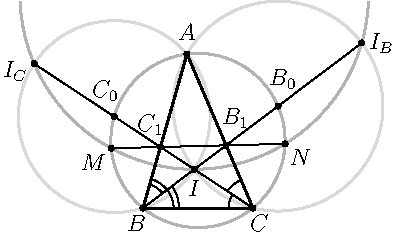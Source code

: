 import geometry;

real size = 7cm;
size(size);
var mr = size / 13;

point B = (0, 0), C = (5, 0), A = (2, 7);

triangle ABC = triangle(A, B, C);

point
    I = incenter(ABC),
    I_B = excenter(ABC.AC),
    I_C = excenter(ABC.AB),
    B_1 = bisectorpoint(ABC.AC),
    C_1 = bisectorpoint(ABC.AB);

circle circumABC = circumcircle(ABC);

point B_0 = (I + I_B) / 2, C_0 = (I + I_C) / 2;

point[] MN_set = intersectionpoints(circumABC, line(B_1, C_1));
point M = MN_set[0], N = MN_set[1];

pen gray = gray(0.7);

draw(circumABC, gray+linewidth(1));
draw(circumcircle(A, B, I), gray(0.85)+linewidth(1));
draw(circumcircle(A, C, I), gray(0.85)+linewidth(1));
clipdraw(circumcircle(I, I_B, I_C), gray+linewidth(1));

draw(ABC, linewidth(1));

draw(B--I_B ^^ C--I_C ^^ M--N);

markangle(A, C, I, n=1, radius=mr);
markangle(I, C, B, n=1, radius=0.8mr);

markangle(C, B, I, n=2, radius=mr);
markangle(I, B, A, n=2, radius=0.8mr);

dot(Label("$A$", A, 2.0plain.N));
dot(Label("$B$", B, plain.SSW));
dot(Label("$C$", C, plain.SSE));
dot(Label("$M$", M, plain.SW));
dot(Label("$N$", N, plain.SE));
dot(Label("$I$", I, 1.5plain.S));
dot(Label("$B_0$", B_0, 1.5plain.N+plain.NNE));
dot(Label("$C_0$", C_0, 1.5plain.N+plain.NW));
dot(Label("$B_1$", B_1, 1.7plain.N+plain.NE));
dot(Label("$C_1$", C_1, plain.N+plain.NW));
dot(Label("$I_B$", I_B, plain.E));
dot(Label("$I_C$", I_C, plain.WSW));

